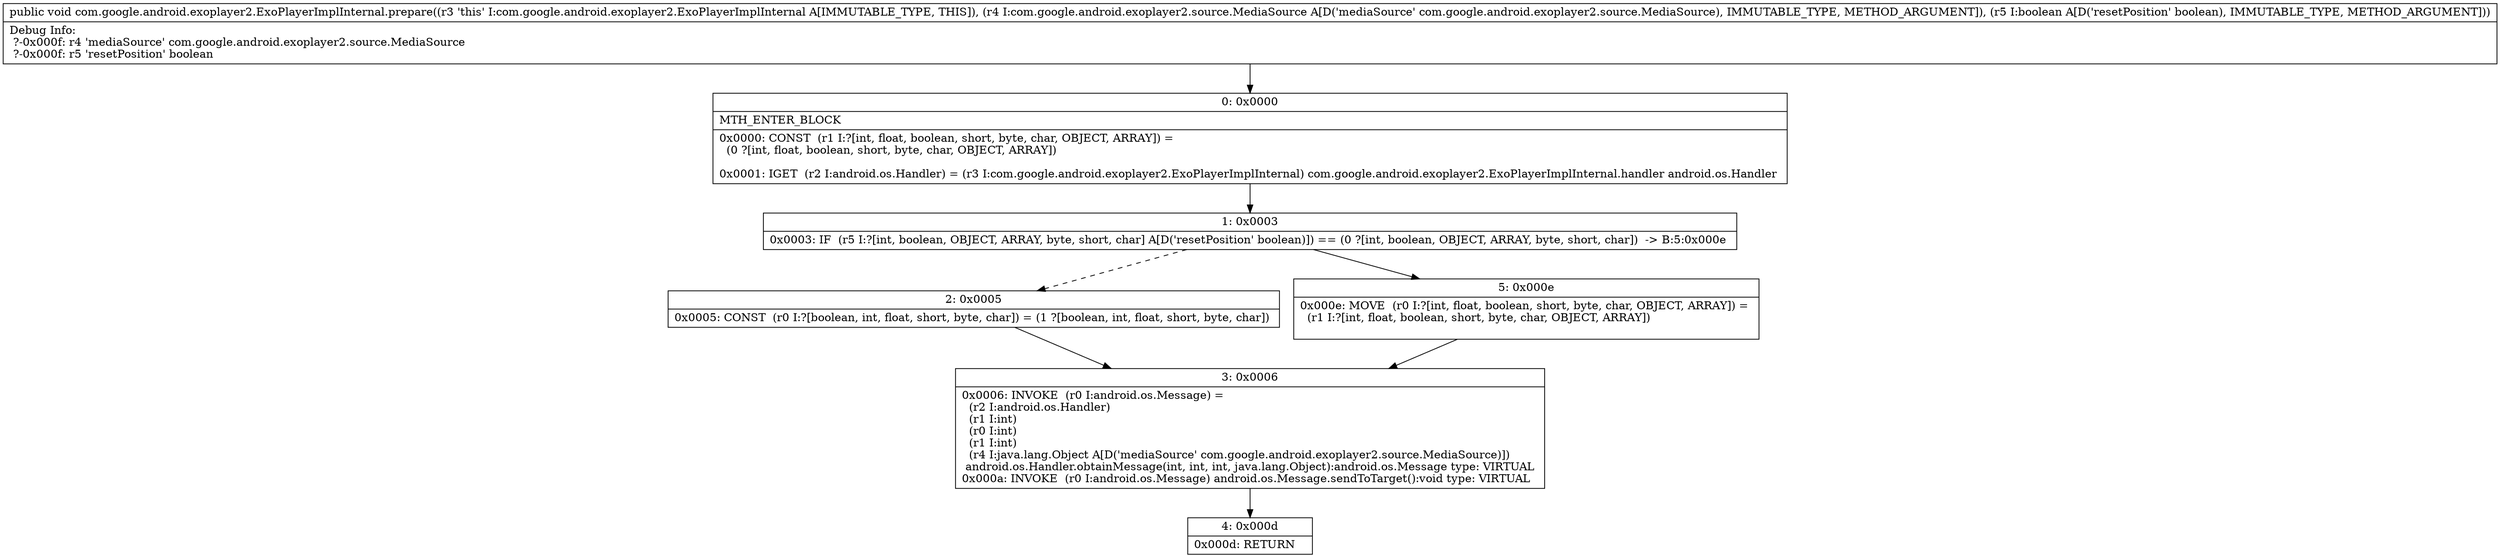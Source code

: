 digraph "CFG forcom.google.android.exoplayer2.ExoPlayerImplInternal.prepare(Lcom\/google\/android\/exoplayer2\/source\/MediaSource;Z)V" {
Node_0 [shape=record,label="{0\:\ 0x0000|MTH_ENTER_BLOCK\l|0x0000: CONST  (r1 I:?[int, float, boolean, short, byte, char, OBJECT, ARRAY]) = \l  (0 ?[int, float, boolean, short, byte, char, OBJECT, ARRAY])\l \l0x0001: IGET  (r2 I:android.os.Handler) = (r3 I:com.google.android.exoplayer2.ExoPlayerImplInternal) com.google.android.exoplayer2.ExoPlayerImplInternal.handler android.os.Handler \l}"];
Node_1 [shape=record,label="{1\:\ 0x0003|0x0003: IF  (r5 I:?[int, boolean, OBJECT, ARRAY, byte, short, char] A[D('resetPosition' boolean)]) == (0 ?[int, boolean, OBJECT, ARRAY, byte, short, char])  \-\> B:5:0x000e \l}"];
Node_2 [shape=record,label="{2\:\ 0x0005|0x0005: CONST  (r0 I:?[boolean, int, float, short, byte, char]) = (1 ?[boolean, int, float, short, byte, char]) \l}"];
Node_3 [shape=record,label="{3\:\ 0x0006|0x0006: INVOKE  (r0 I:android.os.Message) = \l  (r2 I:android.os.Handler)\l  (r1 I:int)\l  (r0 I:int)\l  (r1 I:int)\l  (r4 I:java.lang.Object A[D('mediaSource' com.google.android.exoplayer2.source.MediaSource)])\l android.os.Handler.obtainMessage(int, int, int, java.lang.Object):android.os.Message type: VIRTUAL \l0x000a: INVOKE  (r0 I:android.os.Message) android.os.Message.sendToTarget():void type: VIRTUAL \l}"];
Node_4 [shape=record,label="{4\:\ 0x000d|0x000d: RETURN   \l}"];
Node_5 [shape=record,label="{5\:\ 0x000e|0x000e: MOVE  (r0 I:?[int, float, boolean, short, byte, char, OBJECT, ARRAY]) = \l  (r1 I:?[int, float, boolean, short, byte, char, OBJECT, ARRAY])\l \l}"];
MethodNode[shape=record,label="{public void com.google.android.exoplayer2.ExoPlayerImplInternal.prepare((r3 'this' I:com.google.android.exoplayer2.ExoPlayerImplInternal A[IMMUTABLE_TYPE, THIS]), (r4 I:com.google.android.exoplayer2.source.MediaSource A[D('mediaSource' com.google.android.exoplayer2.source.MediaSource), IMMUTABLE_TYPE, METHOD_ARGUMENT]), (r5 I:boolean A[D('resetPosition' boolean), IMMUTABLE_TYPE, METHOD_ARGUMENT]))  | Debug Info:\l  ?\-0x000f: r4 'mediaSource' com.google.android.exoplayer2.source.MediaSource\l  ?\-0x000f: r5 'resetPosition' boolean\l}"];
MethodNode -> Node_0;
Node_0 -> Node_1;
Node_1 -> Node_2[style=dashed];
Node_1 -> Node_5;
Node_2 -> Node_3;
Node_3 -> Node_4;
Node_5 -> Node_3;
}

